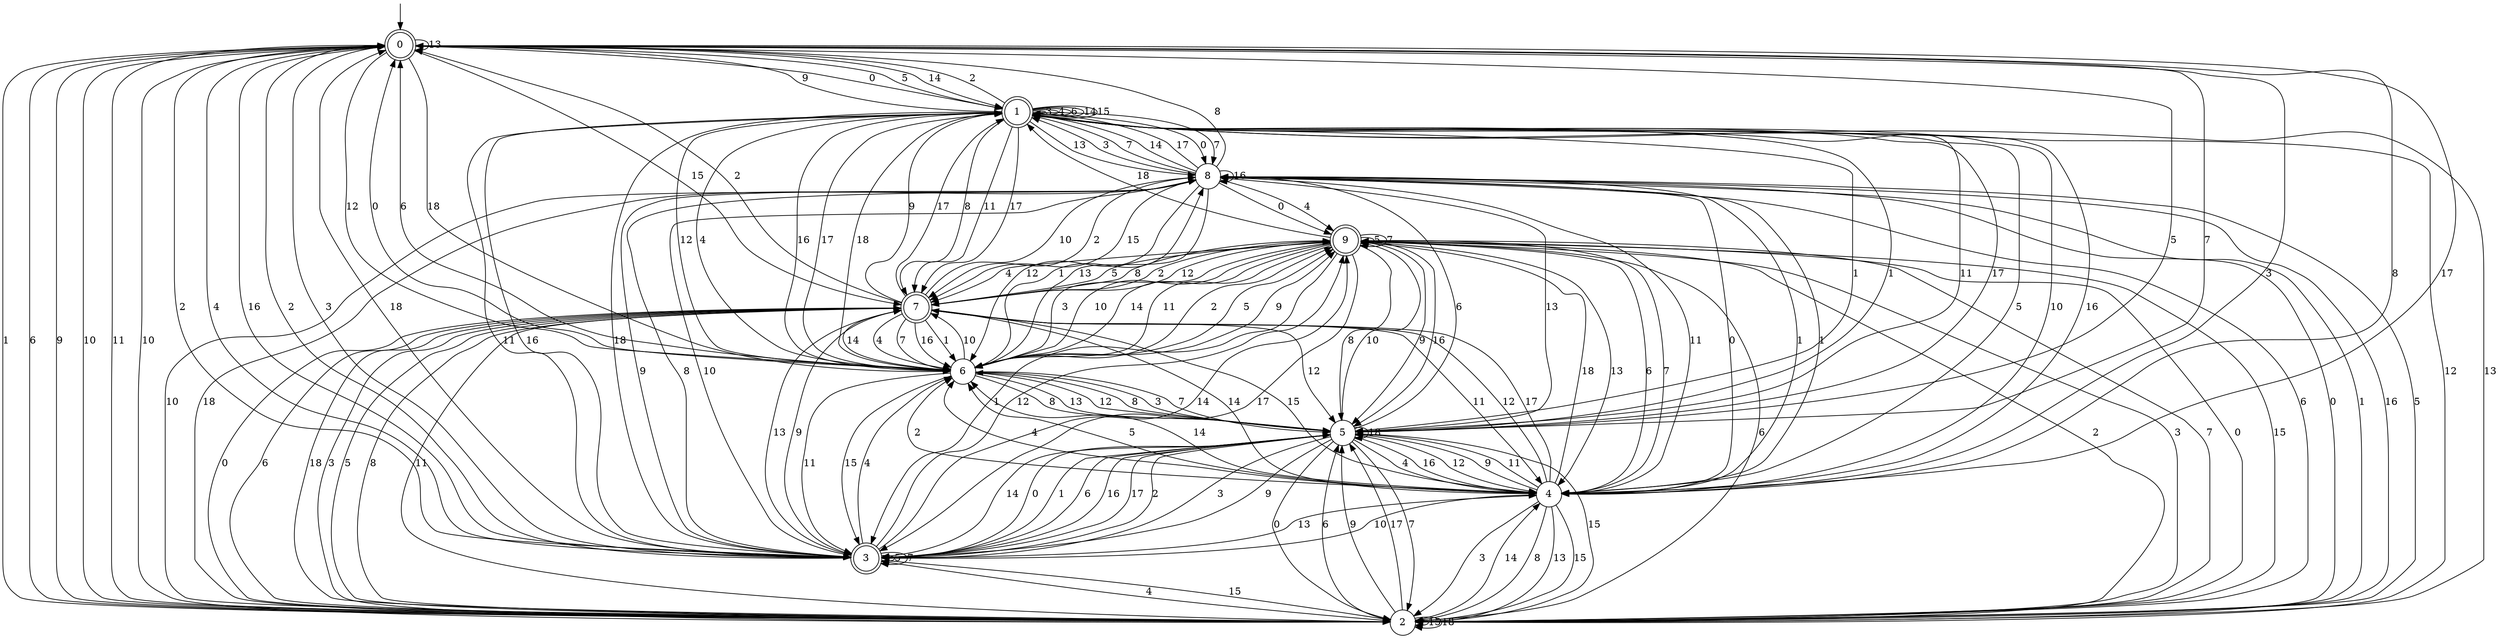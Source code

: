 digraph g {

	s0 [shape="doublecircle" label="0"];
	s1 [shape="doublecircle" label="1"];
	s2 [shape="circle" label="2"];
	s3 [shape="doublecircle" label="3"];
	s4 [shape="circle" label="4"];
	s5 [shape="circle" label="5"];
	s6 [shape="circle" label="6"];
	s7 [shape="doublecircle" label="7"];
	s8 [shape="circle" label="8"];
	s9 [shape="doublecircle" label="9"];
	s0 -> s1 [label="0"];
	s0 -> s2 [label="1"];
	s0 -> s3 [label="2"];
	s0 -> s4 [label="3"];
	s0 -> s3 [label="4"];
	s0 -> s1 [label="5"];
	s0 -> s2 [label="6"];
	s0 -> s5 [label="7"];
	s0 -> s4 [label="8"];
	s0 -> s2 [label="9"];
	s0 -> s2 [label="10"];
	s0 -> s2 [label="11"];
	s0 -> s6 [label="12"];
	s0 -> s0 [label="13"];
	s0 -> s1 [label="14"];
	s0 -> s7 [label="15"];
	s0 -> s3 [label="16"];
	s0 -> s4 [label="17"];
	s0 -> s6 [label="18"];
	s1 -> s8 [label="0"];
	s1 -> s5 [label="1"];
	s1 -> s0 [label="2"];
	s1 -> s1 [label="3"];
	s1 -> s1 [label="4"];
	s1 -> s4 [label="5"];
	s1 -> s1 [label="6"];
	s1 -> s8 [label="7"];
	s1 -> s7 [label="8"];
	s1 -> s0 [label="9"];
	s1 -> s4 [label="10"];
	s1 -> s7 [label="11"];
	s1 -> s6 [label="12"];
	s1 -> s8 [label="13"];
	s1 -> s1 [label="14"];
	s1 -> s1 [label="15"];
	s1 -> s3 [label="16"];
	s1 -> s7 [label="17"];
	s1 -> s3 [label="18"];
	s2 -> s8 [label="0"];
	s2 -> s8 [label="1"];
	s2 -> s9 [label="2"];
	s2 -> s9 [label="3"];
	s2 -> s3 [label="4"];
	s2 -> s7 [label="5"];
	s2 -> s5 [label="6"];
	s2 -> s9 [label="7"];
	s2 -> s7 [label="8"];
	s2 -> s5 [label="9"];
	s2 -> s0 [label="10"];
	s2 -> s7 [label="11"];
	s2 -> s1 [label="12"];
	s2 -> s1 [label="13"];
	s2 -> s4 [label="14"];
	s2 -> s2 [label="15"];
	s2 -> s8 [label="16"];
	s2 -> s5 [label="17"];
	s2 -> s2 [label="18"];
	s3 -> s5 [label="0"];
	s3 -> s5 [label="1"];
	s3 -> s0 [label="2"];
	s3 -> s0 [label="3"];
	s3 -> s6 [label="4"];
	s3 -> s3 [label="5"];
	s3 -> s5 [label="6"];
	s3 -> s3 [label="7"];
	s3 -> s8 [label="8"];
	s3 -> s7 [label="9"];
	s3 -> s8 [label="10"];
	s3 -> s1 [label="11"];
	s3 -> s9 [label="12"];
	s3 -> s4 [label="13"];
	s3 -> s9 [label="14"];
	s3 -> s2 [label="15"];
	s3 -> s5 [label="16"];
	s3 -> s5 [label="17"];
	s3 -> s0 [label="18"];
	s4 -> s8 [label="0"];
	s4 -> s8 [label="1"];
	s4 -> s6 [label="2"];
	s4 -> s2 [label="3"];
	s4 -> s6 [label="4"];
	s4 -> s6 [label="5"];
	s4 -> s9 [label="6"];
	s4 -> s9 [label="7"];
	s4 -> s2 [label="8"];
	s4 -> s5 [label="9"];
	s4 -> s3 [label="10"];
	s4 -> s5 [label="11"];
	s4 -> s7 [label="12"];
	s4 -> s2 [label="13"];
	s4 -> s6 [label="14"];
	s4 -> s2 [label="15"];
	s4 -> s1 [label="16"];
	s4 -> s7 [label="17"];
	s4 -> s9 [label="18"];
	s5 -> s2 [label="0"];
	s5 -> s1 [label="1"];
	s5 -> s3 [label="2"];
	s5 -> s3 [label="3"];
	s5 -> s4 [label="4"];
	s5 -> s0 [label="5"];
	s5 -> s8 [label="6"];
	s5 -> s2 [label="7"];
	s5 -> s6 [label="8"];
	s5 -> s3 [label="9"];
	s5 -> s9 [label="10"];
	s5 -> s1 [label="11"];
	s5 -> s4 [label="12"];
	s5 -> s8 [label="13"];
	s5 -> s3 [label="14"];
	s5 -> s2 [label="15"];
	s5 -> s4 [label="16"];
	s5 -> s1 [label="17"];
	s5 -> s5 [label="18"];
	s6 -> s0 [label="0"];
	s6 -> s8 [label="1"];
	s6 -> s9 [label="2"];
	s6 -> s5 [label="3"];
	s6 -> s1 [label="4"];
	s6 -> s9 [label="5"];
	s6 -> s0 [label="6"];
	s6 -> s5 [label="7"];
	s6 -> s5 [label="8"];
	s6 -> s9 [label="9"];
	s6 -> s7 [label="10"];
	s6 -> s3 [label="11"];
	s6 -> s5 [label="12"];
	s6 -> s5 [label="13"];
	s6 -> s7 [label="14"];
	s6 -> s3 [label="15"];
	s6 -> s1 [label="16"];
	s6 -> s1 [label="17"];
	s6 -> s1 [label="18"];
	s7 -> s2 [label="0"];
	s7 -> s6 [label="1"];
	s7 -> s0 [label="2"];
	s7 -> s2 [label="3"];
	s7 -> s6 [label="4"];
	s7 -> s9 [label="5"];
	s7 -> s2 [label="6"];
	s7 -> s6 [label="7"];
	s7 -> s9 [label="8"];
	s7 -> s1 [label="9"];
	s7 -> s8 [label="10"];
	s7 -> s4 [label="11"];
	s7 -> s5 [label="12"];
	s7 -> s3 [label="13"];
	s7 -> s4 [label="14"];
	s7 -> s4 [label="15"];
	s7 -> s6 [label="16"];
	s7 -> s1 [label="17"];
	s7 -> s2 [label="18"];
	s8 -> s9 [label="0"];
	s8 -> s4 [label="1"];
	s8 -> s7 [label="2"];
	s8 -> s1 [label="3"];
	s8 -> s9 [label="4"];
	s8 -> s2 [label="5"];
	s8 -> s2 [label="6"];
	s8 -> s1 [label="7"];
	s8 -> s0 [label="8"];
	s8 -> s3 [label="9"];
	s8 -> s2 [label="10"];
	s8 -> s4 [label="11"];
	s8 -> s6 [label="12"];
	s8 -> s6 [label="13"];
	s8 -> s1 [label="14"];
	s8 -> s7 [label="15"];
	s8 -> s8 [label="16"];
	s8 -> s1 [label="17"];
	s8 -> s2 [label="18"];
	s9 -> s2 [label="0"];
	s9 -> s3 [label="1"];
	s9 -> s7 [label="2"];
	s9 -> s6 [label="3"];
	s9 -> s7 [label="4"];
	s9 -> s9 [label="5"];
	s9 -> s2 [label="6"];
	s9 -> s9 [label="7"];
	s9 -> s5 [label="8"];
	s9 -> s5 [label="9"];
	s9 -> s6 [label="10"];
	s9 -> s6 [label="11"];
	s9 -> s7 [label="12"];
	s9 -> s4 [label="13"];
	s9 -> s6 [label="14"];
	s9 -> s2 [label="15"];
	s9 -> s5 [label="16"];
	s9 -> s3 [label="17"];
	s9 -> s1 [label="18"];

__start0 [label="" shape="none" width="0" height="0"];
__start0 -> s0;

}

